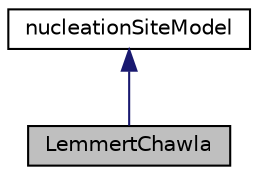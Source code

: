 digraph "LemmertChawla"
{
  bgcolor="transparent";
  edge [fontname="Helvetica",fontsize="10",labelfontname="Helvetica",labelfontsize="10"];
  node [fontname="Helvetica",fontsize="10",shape=record];
  Node1 [label="LemmertChawla",height=0.2,width=0.4,color="black", fillcolor="grey75", style="filled" fontcolor="black"];
  Node2 -> Node1 [dir="back",color="midnightblue",fontsize="10",style="solid",fontname="Helvetica"];
  Node2 [label="nucleationSiteModel",height=0.2,width=0.4,color="black",URL="$classFoam_1_1wallBoilingModels_1_1nucleationSiteModel.html",tooltip="Base class for nucleation site density models. "];
}
